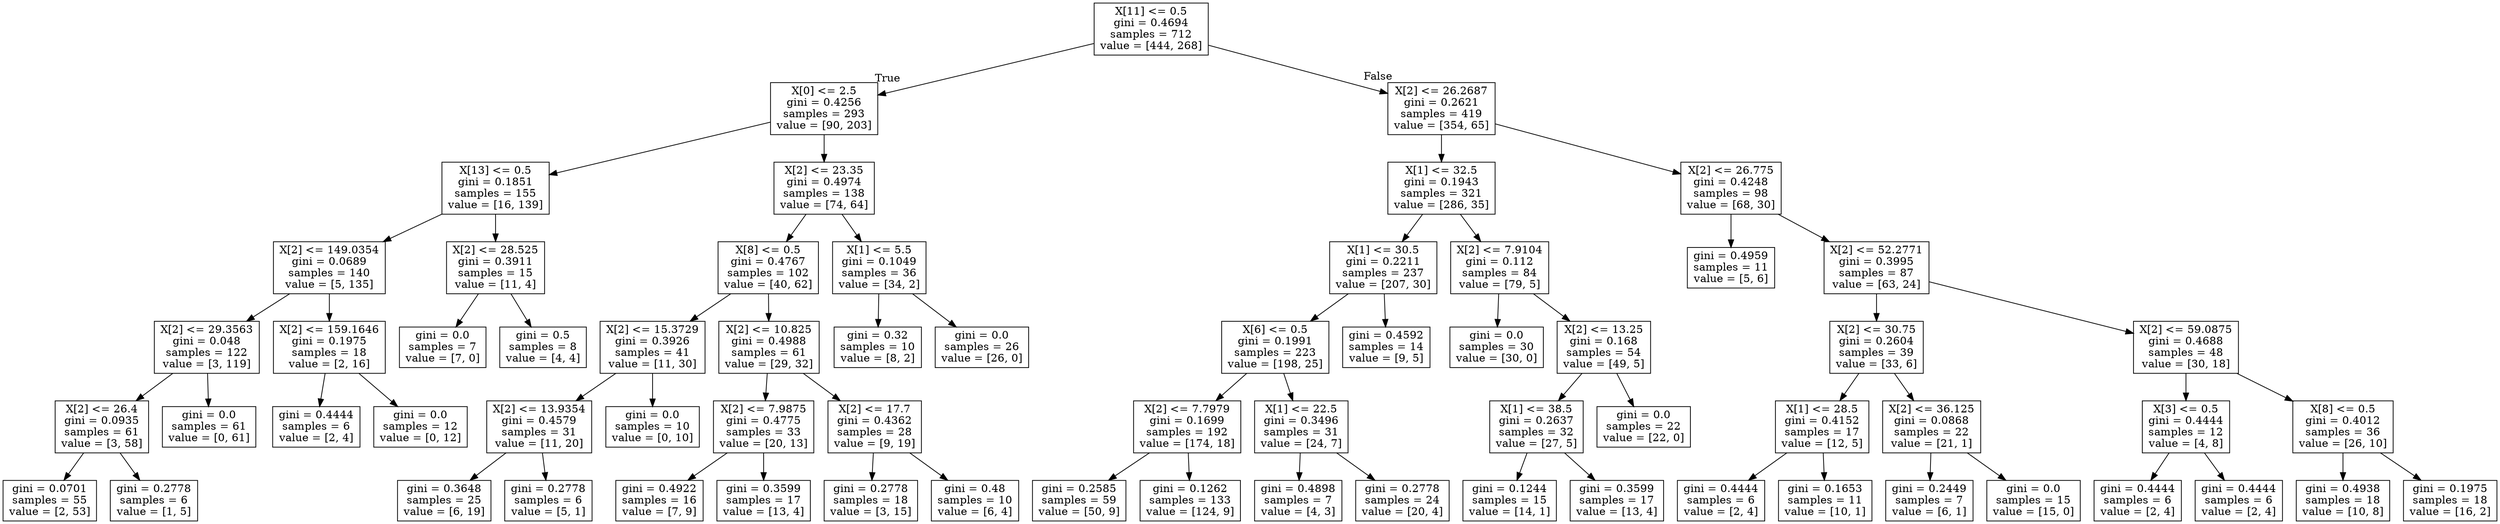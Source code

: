 digraph Tree {
node [shape=box] ;
0 [label="X[11] <= 0.5\ngini = 0.4694\nsamples = 712\nvalue = [444, 268]"] ;
1 [label="X[0] <= 2.5\ngini = 0.4256\nsamples = 293\nvalue = [90, 203]"] ;
0 -> 1 [labeldistance=2.5, labelangle=45, headlabel="True"] ;
2 [label="X[13] <= 0.5\ngini = 0.1851\nsamples = 155\nvalue = [16, 139]"] ;
1 -> 2 ;
3 [label="X[2] <= 149.0354\ngini = 0.0689\nsamples = 140\nvalue = [5, 135]"] ;
2 -> 3 ;
4 [label="X[2] <= 29.3563\ngini = 0.048\nsamples = 122\nvalue = [3, 119]"] ;
3 -> 4 ;
5 [label="X[2] <= 26.4\ngini = 0.0935\nsamples = 61\nvalue = [3, 58]"] ;
4 -> 5 ;
6 [label="gini = 0.0701\nsamples = 55\nvalue = [2, 53]"] ;
5 -> 6 ;
7 [label="gini = 0.2778\nsamples = 6\nvalue = [1, 5]"] ;
5 -> 7 ;
8 [label="gini = 0.0\nsamples = 61\nvalue = [0, 61]"] ;
4 -> 8 ;
9 [label="X[2] <= 159.1646\ngini = 0.1975\nsamples = 18\nvalue = [2, 16]"] ;
3 -> 9 ;
10 [label="gini = 0.4444\nsamples = 6\nvalue = [2, 4]"] ;
9 -> 10 ;
11 [label="gini = 0.0\nsamples = 12\nvalue = [0, 12]"] ;
9 -> 11 ;
12 [label="X[2] <= 28.525\ngini = 0.3911\nsamples = 15\nvalue = [11, 4]"] ;
2 -> 12 ;
13 [label="gini = 0.0\nsamples = 7\nvalue = [7, 0]"] ;
12 -> 13 ;
14 [label="gini = 0.5\nsamples = 8\nvalue = [4, 4]"] ;
12 -> 14 ;
15 [label="X[2] <= 23.35\ngini = 0.4974\nsamples = 138\nvalue = [74, 64]"] ;
1 -> 15 ;
16 [label="X[8] <= 0.5\ngini = 0.4767\nsamples = 102\nvalue = [40, 62]"] ;
15 -> 16 ;
17 [label="X[2] <= 15.3729\ngini = 0.3926\nsamples = 41\nvalue = [11, 30]"] ;
16 -> 17 ;
18 [label="X[2] <= 13.9354\ngini = 0.4579\nsamples = 31\nvalue = [11, 20]"] ;
17 -> 18 ;
19 [label="gini = 0.3648\nsamples = 25\nvalue = [6, 19]"] ;
18 -> 19 ;
20 [label="gini = 0.2778\nsamples = 6\nvalue = [5, 1]"] ;
18 -> 20 ;
21 [label="gini = 0.0\nsamples = 10\nvalue = [0, 10]"] ;
17 -> 21 ;
22 [label="X[2] <= 10.825\ngini = 0.4988\nsamples = 61\nvalue = [29, 32]"] ;
16 -> 22 ;
23 [label="X[2] <= 7.9875\ngini = 0.4775\nsamples = 33\nvalue = [20, 13]"] ;
22 -> 23 ;
24 [label="gini = 0.4922\nsamples = 16\nvalue = [7, 9]"] ;
23 -> 24 ;
25 [label="gini = 0.3599\nsamples = 17\nvalue = [13, 4]"] ;
23 -> 25 ;
26 [label="X[2] <= 17.7\ngini = 0.4362\nsamples = 28\nvalue = [9, 19]"] ;
22 -> 26 ;
27 [label="gini = 0.2778\nsamples = 18\nvalue = [3, 15]"] ;
26 -> 27 ;
28 [label="gini = 0.48\nsamples = 10\nvalue = [6, 4]"] ;
26 -> 28 ;
29 [label="X[1] <= 5.5\ngini = 0.1049\nsamples = 36\nvalue = [34, 2]"] ;
15 -> 29 ;
30 [label="gini = 0.32\nsamples = 10\nvalue = [8, 2]"] ;
29 -> 30 ;
31 [label="gini = 0.0\nsamples = 26\nvalue = [26, 0]"] ;
29 -> 31 ;
32 [label="X[2] <= 26.2687\ngini = 0.2621\nsamples = 419\nvalue = [354, 65]"] ;
0 -> 32 [labeldistance=2.5, labelangle=-45, headlabel="False"] ;
33 [label="X[1] <= 32.5\ngini = 0.1943\nsamples = 321\nvalue = [286, 35]"] ;
32 -> 33 ;
34 [label="X[1] <= 30.5\ngini = 0.2211\nsamples = 237\nvalue = [207, 30]"] ;
33 -> 34 ;
35 [label="X[6] <= 0.5\ngini = 0.1991\nsamples = 223\nvalue = [198, 25]"] ;
34 -> 35 ;
36 [label="X[2] <= 7.7979\ngini = 0.1699\nsamples = 192\nvalue = [174, 18]"] ;
35 -> 36 ;
37 [label="gini = 0.2585\nsamples = 59\nvalue = [50, 9]"] ;
36 -> 37 ;
38 [label="gini = 0.1262\nsamples = 133\nvalue = [124, 9]"] ;
36 -> 38 ;
39 [label="X[1] <= 22.5\ngini = 0.3496\nsamples = 31\nvalue = [24, 7]"] ;
35 -> 39 ;
40 [label="gini = 0.4898\nsamples = 7\nvalue = [4, 3]"] ;
39 -> 40 ;
41 [label="gini = 0.2778\nsamples = 24\nvalue = [20, 4]"] ;
39 -> 41 ;
42 [label="gini = 0.4592\nsamples = 14\nvalue = [9, 5]"] ;
34 -> 42 ;
43 [label="X[2] <= 7.9104\ngini = 0.112\nsamples = 84\nvalue = [79, 5]"] ;
33 -> 43 ;
44 [label="gini = 0.0\nsamples = 30\nvalue = [30, 0]"] ;
43 -> 44 ;
45 [label="X[2] <= 13.25\ngini = 0.168\nsamples = 54\nvalue = [49, 5]"] ;
43 -> 45 ;
46 [label="X[1] <= 38.5\ngini = 0.2637\nsamples = 32\nvalue = [27, 5]"] ;
45 -> 46 ;
47 [label="gini = 0.1244\nsamples = 15\nvalue = [14, 1]"] ;
46 -> 47 ;
48 [label="gini = 0.3599\nsamples = 17\nvalue = [13, 4]"] ;
46 -> 48 ;
49 [label="gini = 0.0\nsamples = 22\nvalue = [22, 0]"] ;
45 -> 49 ;
50 [label="X[2] <= 26.775\ngini = 0.4248\nsamples = 98\nvalue = [68, 30]"] ;
32 -> 50 ;
51 [label="gini = 0.4959\nsamples = 11\nvalue = [5, 6]"] ;
50 -> 51 ;
52 [label="X[2] <= 52.2771\ngini = 0.3995\nsamples = 87\nvalue = [63, 24]"] ;
50 -> 52 ;
53 [label="X[2] <= 30.75\ngini = 0.2604\nsamples = 39\nvalue = [33, 6]"] ;
52 -> 53 ;
54 [label="X[1] <= 28.5\ngini = 0.4152\nsamples = 17\nvalue = [12, 5]"] ;
53 -> 54 ;
55 [label="gini = 0.4444\nsamples = 6\nvalue = [2, 4]"] ;
54 -> 55 ;
56 [label="gini = 0.1653\nsamples = 11\nvalue = [10, 1]"] ;
54 -> 56 ;
57 [label="X[2] <= 36.125\ngini = 0.0868\nsamples = 22\nvalue = [21, 1]"] ;
53 -> 57 ;
58 [label="gini = 0.2449\nsamples = 7\nvalue = [6, 1]"] ;
57 -> 58 ;
59 [label="gini = 0.0\nsamples = 15\nvalue = [15, 0]"] ;
57 -> 59 ;
60 [label="X[2] <= 59.0875\ngini = 0.4688\nsamples = 48\nvalue = [30, 18]"] ;
52 -> 60 ;
61 [label="X[3] <= 0.5\ngini = 0.4444\nsamples = 12\nvalue = [4, 8]"] ;
60 -> 61 ;
62 [label="gini = 0.4444\nsamples = 6\nvalue = [2, 4]"] ;
61 -> 62 ;
63 [label="gini = 0.4444\nsamples = 6\nvalue = [2, 4]"] ;
61 -> 63 ;
64 [label="X[8] <= 0.5\ngini = 0.4012\nsamples = 36\nvalue = [26, 10]"] ;
60 -> 64 ;
65 [label="gini = 0.4938\nsamples = 18\nvalue = [10, 8]"] ;
64 -> 65 ;
66 [label="gini = 0.1975\nsamples = 18\nvalue = [16, 2]"] ;
64 -> 66 ;
}

